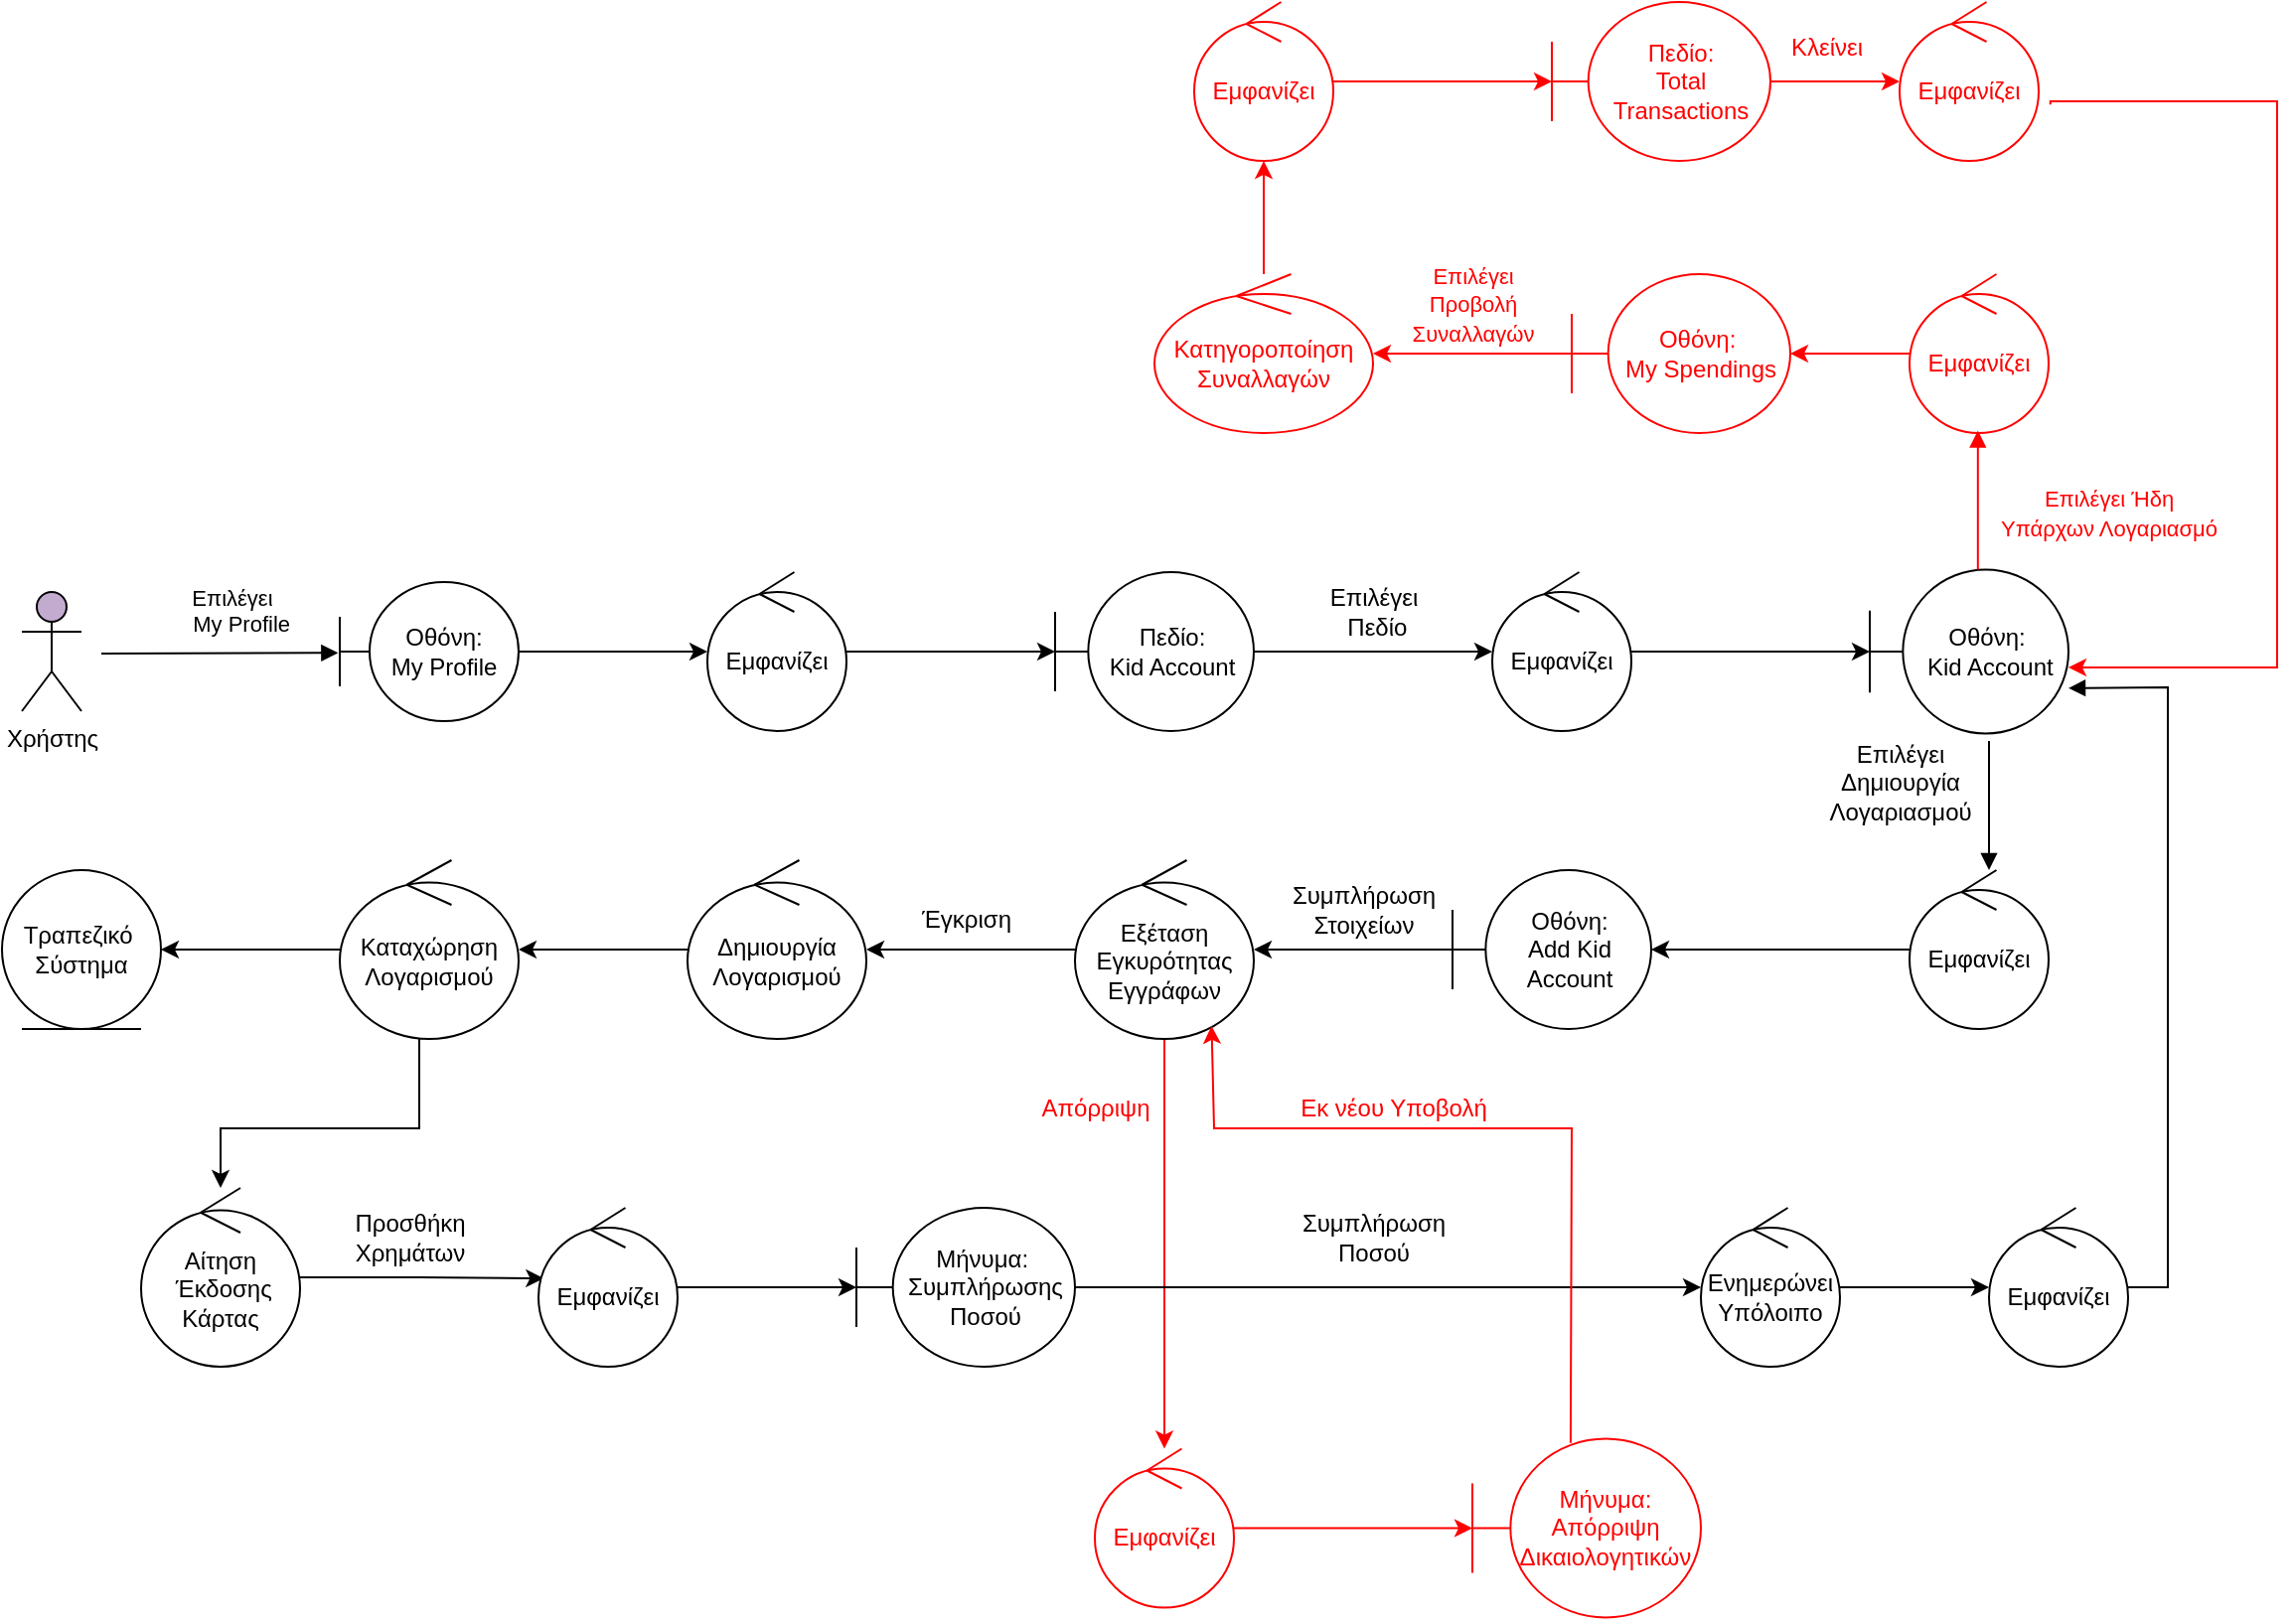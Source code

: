 <mxfile version="19.0.1" type="github"><diagram id="FDVxME0T01UYc1WOMeOi" name="Page-1"><mxGraphModel dx="2226" dy="1181" grid="0" gridSize="10" guides="1" tooltips="1" connect="1" arrows="1" fold="1" page="0" pageScale="1" pageWidth="827" pageHeight="1169" math="0" shadow="0"><root><mxCell id="0"/><mxCell id="1" parent="0"/><mxCell id="zEHBvPfWzIBSS7Pj6Xp0-11" value="" style="edgeStyle=orthogonalEdgeStyle;rounded=0;orthogonalLoop=1;jettySize=auto;html=1;fontColor=#000000;strokeColor=#000000;" parent="1" source="X69peHiCB9CW4q-i3S14-1" target="X69peHiCB9CW4q-i3S14-11" edge="1"><mxGeometry relative="1" as="geometry"/></mxCell><mxCell id="X69peHiCB9CW4q-i3S14-1" value="Οθόνη:&lt;br&gt;My Profile" style="shape=umlBoundary;whiteSpace=wrap;html=1;" parent="1" vertex="1"><mxGeometry x="120" y="205" width="90" height="70" as="geometry"/></mxCell><mxCell id="X69peHiCB9CW4q-i3S14-2" value="Επιλέγει&amp;nbsp;&lt;br&gt;&amp;nbsp; My Profile" style="html=1;verticalAlign=bottom;endArrow=block;rounded=0;entryX=-0.009;entryY=0.509;entryDx=0;entryDy=0;entryPerimeter=0;" parent="1" target="X69peHiCB9CW4q-i3S14-1" edge="1"><mxGeometry x="0.136" y="6" width="80" relative="1" as="geometry"><mxPoint y="241" as="sourcePoint"/><mxPoint x="80" y="239.5" as="targetPoint"/><Array as="points"><mxPoint y="241"/></Array><mxPoint as="offset"/></mxGeometry></mxCell><mxCell id="X69peHiCB9CW4q-i3S14-3" value="Χρήστης" style="shape=umlActor;verticalLabelPosition=bottom;verticalAlign=top;html=1;outlineConnect=0;fillColor=#C3ABD0;" parent="1" vertex="1"><mxGeometry x="-40" y="210" width="30" height="60" as="geometry"/></mxCell><mxCell id="zEHBvPfWzIBSS7Pj6Xp0-13" value="" style="edgeStyle=orthogonalEdgeStyle;rounded=0;orthogonalLoop=1;jettySize=auto;html=1;fontColor=#000000;strokeColor=#000000;" parent="1" source="X69peHiCB9CW4q-i3S14-4" edge="1"><mxGeometry relative="1" as="geometry"><mxPoint x="700" y="240" as="targetPoint"/></mxGeometry></mxCell><mxCell id="X69peHiCB9CW4q-i3S14-4" value="Πεδίο:&lt;br&gt;Kid Account" style="shape=umlBoundary;whiteSpace=wrap;html=1;" parent="1" vertex="1"><mxGeometry x="480" y="200" width="100" height="80" as="geometry"/></mxCell><mxCell id="X69peHiCB9CW4q-i3S14-8" value="Επιλέγει&lt;br&gt;&amp;nbsp;Πεδίο" style="text;html=1;align=center;verticalAlign=middle;resizable=0;points=[];autosize=1;strokeColor=none;fillColor=none;" parent="1" vertex="1"><mxGeometry x="610" y="205" width="60" height="30" as="geometry"/></mxCell><mxCell id="zEHBvPfWzIBSS7Pj6Xp0-14" value="" style="edgeStyle=orthogonalEdgeStyle;rounded=0;orthogonalLoop=1;jettySize=auto;html=1;fontColor=#000000;strokeColor=#000000;" parent="1" source="X69peHiCB9CW4q-i3S14-12" target="X69peHiCB9CW4q-i3S14-13" edge="1"><mxGeometry relative="1" as="geometry"/></mxCell><mxCell id="X69peHiCB9CW4q-i3S14-12" value="Εμφανίζει" style="ellipse;shape=umlControl;whiteSpace=wrap;html=1;" parent="1" vertex="1"><mxGeometry x="700" y="200" width="70" height="80" as="geometry"/></mxCell><mxCell id="X69peHiCB9CW4q-i3S14-13" value="Οθόνη:&lt;br&gt;&amp;nbsp;Kid Account" style="shape=umlBoundary;whiteSpace=wrap;html=1;" parent="1" vertex="1"><mxGeometry x="890" y="198.75" width="100" height="82.5" as="geometry"/></mxCell><mxCell id="X69peHiCB9CW4q-i3S14-17" value="Επιλέγει &lt;br&gt;Δημιουργία &lt;br&gt;Λογαριασμού" style="text;html=1;align=center;verticalAlign=middle;resizable=0;points=[];autosize=1;strokeColor=none;fillColor=none;" parent="1" vertex="1"><mxGeometry x="860" y="281.25" width="90" height="50" as="geometry"/></mxCell><mxCell id="zEHBvPfWzIBSS7Pj6Xp0-15" value="" style="edgeStyle=orthogonalEdgeStyle;rounded=0;orthogonalLoop=1;jettySize=auto;html=1;fontColor=#000000;strokeColor=#000000;" parent="1" source="X69peHiCB9CW4q-i3S14-18" target="X69peHiCB9CW4q-i3S14-22" edge="1"><mxGeometry relative="1" as="geometry"/></mxCell><mxCell id="X69peHiCB9CW4q-i3S14-18" value="Εμφανίζει" style="ellipse;shape=umlControl;whiteSpace=wrap;html=1;" parent="1" vertex="1"><mxGeometry x="910" y="350" width="70" height="80" as="geometry"/></mxCell><mxCell id="X69peHiCB9CW4q-i3S14-19" value="" style="html=1;verticalAlign=bottom;endArrow=block;rounded=0;" parent="1" edge="1"><mxGeometry width="80" relative="1" as="geometry"><mxPoint x="950" y="285" as="sourcePoint"/><mxPoint x="950" y="350" as="targetPoint"/></mxGeometry></mxCell><mxCell id="zEHBvPfWzIBSS7Pj6Xp0-16" value="" style="edgeStyle=orthogonalEdgeStyle;rounded=0;orthogonalLoop=1;jettySize=auto;html=1;fontColor=#000000;strokeColor=#000000;entryX=1;entryY=0.5;entryDx=0;entryDy=0;entryPerimeter=0;" parent="1" source="X69peHiCB9CW4q-i3S14-22" target="X69peHiCB9CW4q-i3S14-25" edge="1"><mxGeometry relative="1" as="geometry"/></mxCell><mxCell id="X69peHiCB9CW4q-i3S14-22" value="Οθόνη:&lt;br&gt;Add Kid&lt;br&gt;Account" style="shape=umlBoundary;whiteSpace=wrap;html=1;" parent="1" vertex="1"><mxGeometry x="680" y="350" width="100" height="80" as="geometry"/></mxCell><mxCell id="zEHBvPfWzIBSS7Pj6Xp0-17" value="" style="edgeStyle=orthogonalEdgeStyle;rounded=0;orthogonalLoop=1;jettySize=auto;html=1;fontColor=#000000;strokeColor=#000000;" parent="1" source="X69peHiCB9CW4q-i3S14-25" target="X69peHiCB9CW4q-i3S14-28" edge="1"><mxGeometry relative="1" as="geometry"/></mxCell><mxCell id="zEHBvPfWzIBSS7Pj6Xp0-35" value="" style="edgeStyle=orthogonalEdgeStyle;rounded=0;orthogonalLoop=1;jettySize=auto;html=1;fontColor=#000000;strokeColor=#FF0000;" parent="1" source="X69peHiCB9CW4q-i3S14-25" target="zEHBvPfWzIBSS7Pj6Xp0-33" edge="1"><mxGeometry relative="1" as="geometry"/></mxCell><mxCell id="X69peHiCB9CW4q-i3S14-25" value="Εξέταση Εγκυρότητας Εγγράφων" style="ellipse;shape=umlControl;whiteSpace=wrap;html=1;" parent="1" vertex="1"><mxGeometry x="490" y="345" width="90" height="90" as="geometry"/></mxCell><mxCell id="zEHBvPfWzIBSS7Pj6Xp0-18" value="" style="edgeStyle=orthogonalEdgeStyle;rounded=0;orthogonalLoop=1;jettySize=auto;html=1;fontColor=#000000;strokeColor=#000000;" parent="1" source="X69peHiCB9CW4q-i3S14-28" target="X69peHiCB9CW4q-i3S14-34" edge="1"><mxGeometry relative="1" as="geometry"/></mxCell><mxCell id="X69peHiCB9CW4q-i3S14-28" value="Δημιουργία&lt;br&gt;Λογαρισμού" style="ellipse;shape=umlControl;whiteSpace=wrap;html=1;" parent="1" vertex="1"><mxGeometry x="295" y="345" width="90" height="90" as="geometry"/></mxCell><mxCell id="zEHBvPfWzIBSS7Pj6Xp0-19" value="" style="edgeStyle=orthogonalEdgeStyle;rounded=0;orthogonalLoop=1;jettySize=auto;html=1;fontColor=#000000;strokeColor=#000000;" parent="1" source="X69peHiCB9CW4q-i3S14-34" target="X69peHiCB9CW4q-i3S14-35" edge="1"><mxGeometry relative="1" as="geometry"/></mxCell><mxCell id="zEHBvPfWzIBSS7Pj6Xp0-20" value="" style="edgeStyle=orthogonalEdgeStyle;rounded=0;orthogonalLoop=1;jettySize=auto;html=1;fontColor=#000000;strokeColor=#000000;" parent="1" source="X69peHiCB9CW4q-i3S14-34" target="X69peHiCB9CW4q-i3S14-39" edge="1"><mxGeometry relative="1" as="geometry"><Array as="points"><mxPoint x="160" y="480"/><mxPoint x="60" y="480"/></Array></mxGeometry></mxCell><mxCell id="X69peHiCB9CW4q-i3S14-34" value="Καταχώρηση&lt;br&gt;Λογαρισμού" style="ellipse;shape=umlControl;whiteSpace=wrap;html=1;" parent="1" vertex="1"><mxGeometry x="120" y="345" width="90" height="90" as="geometry"/></mxCell><mxCell id="X69peHiCB9CW4q-i3S14-35" value="Τραπεζικό&amp;nbsp;&lt;br&gt;Σύστημα" style="ellipse;shape=umlEntity;whiteSpace=wrap;html=1;" parent="1" vertex="1"><mxGeometry x="-50" y="350" width="80" height="80" as="geometry"/></mxCell><mxCell id="zEHBvPfWzIBSS7Pj6Xp0-21" value="" style="edgeStyle=orthogonalEdgeStyle;rounded=0;orthogonalLoop=1;jettySize=auto;html=1;fontColor=#000000;strokeColor=#000000;entryX=0.038;entryY=0.444;entryDx=0;entryDy=0;entryPerimeter=0;" parent="1" source="X69peHiCB9CW4q-i3S14-39" target="zEHBvPfWzIBSS7Pj6Xp0-6" edge="1"><mxGeometry relative="1" as="geometry"/></mxCell><mxCell id="X69peHiCB9CW4q-i3S14-39" value="Αίτηση&lt;br&gt;&amp;nbsp;Έκδοσης&lt;br&gt;Κάρτας" style="ellipse;shape=umlControl;whiteSpace=wrap;html=1;" parent="1" vertex="1"><mxGeometry x="20" y="510" width="80" height="90" as="geometry"/></mxCell><mxCell id="X69peHiCB9CW4q-i3S14-41" value="Εμφανίζει" style="ellipse;shape=umlControl;whiteSpace=wrap;html=1;" parent="1" vertex="1"><mxGeometry x="950" y="520" width="70" height="80" as="geometry"/></mxCell><mxCell id="X69peHiCB9CW4q-i3S14-43" value="" style="html=1;verticalAlign=bottom;endArrow=block;rounded=0;entryX=1;entryY=0.723;entryDx=0;entryDy=0;entryPerimeter=0;" parent="1" source="X69peHiCB9CW4q-i3S14-41" edge="1" target="X69peHiCB9CW4q-i3S14-13"><mxGeometry width="80" relative="1" as="geometry"><mxPoint x="455" y="660" as="sourcePoint"/><mxPoint x="990" y="240" as="targetPoint"/><Array as="points"><mxPoint x="1040" y="560"/><mxPoint x="1040" y="450"/><mxPoint x="1040" y="258"/></Array></mxGeometry></mxCell><mxCell id="zEHBvPfWzIBSS7Pj6Xp0-26" value="" style="edgeStyle=orthogonalEdgeStyle;rounded=0;orthogonalLoop=1;jettySize=auto;html=1;fontColor=#000000;strokeColor=#FF0000;" parent="1" source="X69peHiCB9CW4q-i3S14-47" target="X69peHiCB9CW4q-i3S14-50" edge="1"><mxGeometry relative="1" as="geometry"/></mxCell><mxCell id="X69peHiCB9CW4q-i3S14-47" value="&lt;font color=&quot;#ff0000&quot;&gt;Εμφανίζει&lt;/font&gt;" style="ellipse;shape=umlControl;whiteSpace=wrap;html=1;strokeColor=#FF0000;" parent="1" vertex="1"><mxGeometry x="910" y="50" width="70" height="80" as="geometry"/></mxCell><mxCell id="X69peHiCB9CW4q-i3S14-48" value="" style="html=1;verticalAlign=bottom;endArrow=block;rounded=0;fontColor=#FF0000;strokeColor=#FF0000;" parent="1" edge="1"><mxGeometry width="80" relative="1" as="geometry"><mxPoint x="944.41" y="198.75" as="sourcePoint"/><mxPoint x="944.41" y="128.75" as="targetPoint"/><Array as="points"><mxPoint x="944.41" y="139.75"/></Array></mxGeometry></mxCell><mxCell id="X69peHiCB9CW4q-i3S14-59" value="" style="edgeStyle=orthogonalEdgeStyle;rounded=0;orthogonalLoop=1;jettySize=auto;html=1;fontColor=#FF0000;strokeColor=#FF0000;" parent="1" source="X69peHiCB9CW4q-i3S14-50" target="X69peHiCB9CW4q-i3S14-52" edge="1"><mxGeometry relative="1" as="geometry"/></mxCell><mxCell id="X69peHiCB9CW4q-i3S14-50" value="Οθόνη:&amp;nbsp;&lt;br&gt;My Spendings" style="shape=umlBoundary;whiteSpace=wrap;html=1;fontColor=#FF0000;strokeColor=#FF0000;" parent="1" vertex="1"><mxGeometry x="740" y="50" width="110" height="80" as="geometry"/></mxCell><mxCell id="X69peHiCB9CW4q-i3S14-60" value="" style="edgeStyle=orthogonalEdgeStyle;rounded=0;orthogonalLoop=1;jettySize=auto;html=1;fontColor=#FF0000;strokeColor=#FF0000;" parent="1" source="X69peHiCB9CW4q-i3S14-52" target="X69peHiCB9CW4q-i3S14-53" edge="1"><mxGeometry relative="1" as="geometry"/></mxCell><mxCell id="X69peHiCB9CW4q-i3S14-52" value="&lt;font color=&quot;#ff0000&quot;&gt;Κατηγοροποίηση&lt;br&gt;Συναλλαγών&lt;br&gt;&lt;/font&gt;" style="ellipse;shape=umlControl;whiteSpace=wrap;html=1;strokeColor=#FF0000;" parent="1" vertex="1"><mxGeometry x="530" y="50" width="110" height="80" as="geometry"/></mxCell><mxCell id="X69peHiCB9CW4q-i3S14-61" value="" style="edgeStyle=orthogonalEdgeStyle;rounded=0;orthogonalLoop=1;jettySize=auto;html=1;fontColor=#FF0000;strokeColor=#FF0000;" parent="1" source="X69peHiCB9CW4q-i3S14-53" target="X69peHiCB9CW4q-i3S14-54" edge="1"><mxGeometry relative="1" as="geometry"/></mxCell><mxCell id="X69peHiCB9CW4q-i3S14-53" value="&lt;font color=&quot;#ff0000&quot;&gt;Εμφανίζει&lt;/font&gt;" style="ellipse;shape=umlControl;whiteSpace=wrap;html=1;strokeColor=#FF0000;" parent="1" vertex="1"><mxGeometry x="550" y="-87" width="70" height="80" as="geometry"/></mxCell><mxCell id="X69peHiCB9CW4q-i3S14-62" value="" style="edgeStyle=orthogonalEdgeStyle;rounded=0;orthogonalLoop=1;jettySize=auto;html=1;fontColor=#FF0000;strokeColor=#FF0000;" parent="1" source="X69peHiCB9CW4q-i3S14-54" target="X69peHiCB9CW4q-i3S14-56" edge="1"><mxGeometry relative="1" as="geometry"/></mxCell><mxCell id="X69peHiCB9CW4q-i3S14-54" value="Πεδίο: &lt;br&gt;Total&lt;br&gt;Transactions" style="shape=umlBoundary;whiteSpace=wrap;html=1;fontColor=#FF0000;strokeColor=#FF0000;" parent="1" vertex="1"><mxGeometry x="730" y="-87" width="110" height="80" as="geometry"/></mxCell><mxCell id="X69peHiCB9CW4q-i3S14-56" value="&lt;font color=&quot;#ff0000&quot;&gt;Εμφανίζει&lt;/font&gt;" style="ellipse;shape=umlControl;whiteSpace=wrap;html=1;strokeColor=#FF0000;" parent="1" vertex="1"><mxGeometry x="905" y="-87" width="70" height="80" as="geometry"/></mxCell><mxCell id="zEHBvPfWzIBSS7Pj6Xp0-24" value="" style="edgeStyle=orthogonalEdgeStyle;rounded=0;orthogonalLoop=1;jettySize=auto;html=1;fontColor=#000000;strokeColor=#000000;" parent="1" source="iKFVgbuAEErT9czC_Uv5-1" target="iKFVgbuAEErT9czC_Uv5-6" edge="1"><mxGeometry relative="1" as="geometry"/></mxCell><mxCell id="iKFVgbuAEErT9czC_Uv5-1" value="&lt;font color=&quot;#000000&quot;&gt;Μήνυμα:&amp;nbsp;&lt;br&gt;Συμπλήρωσης Ποσού&lt;/font&gt;" style="shape=umlBoundary;whiteSpace=wrap;html=1;fontColor=#FF0000;strokeColor=#000000;" parent="1" vertex="1"><mxGeometry x="380" y="520" width="110" height="80" as="geometry"/></mxCell><mxCell id="zEHBvPfWzIBSS7Pj6Xp0-25" value="" style="edgeStyle=orthogonalEdgeStyle;rounded=0;orthogonalLoop=1;jettySize=auto;html=1;fontColor=#000000;strokeColor=#000000;" parent="1" source="iKFVgbuAEErT9czC_Uv5-6" target="X69peHiCB9CW4q-i3S14-41" edge="1"><mxGeometry relative="1" as="geometry"/></mxCell><mxCell id="iKFVgbuAEErT9czC_Uv5-6" value="Ενημερώνει Υπόλοιπο" style="ellipse;shape=umlControl;whiteSpace=wrap;html=1;strokeColor=#000000;" parent="1" vertex="1"><mxGeometry x="805" y="520" width="70" height="80" as="geometry"/></mxCell><mxCell id="zEHBvPfWzIBSS7Pj6Xp0-2" value="&lt;font color=&quot;#000000&quot;&gt;Συμπλήρωση &lt;br&gt;Στοιχείων&lt;/font&gt;" style="text;html=1;align=center;verticalAlign=middle;resizable=0;points=[];autosize=1;strokeColor=none;fillColor=none;fontColor=#FF0000;" parent="1" vertex="1"><mxGeometry x="590" y="355" width="90" height="30" as="geometry"/></mxCell><mxCell id="zEHBvPfWzIBSS7Pj6Xp0-22" value="" style="edgeStyle=orthogonalEdgeStyle;rounded=0;orthogonalLoop=1;jettySize=auto;html=1;fontColor=#000000;strokeColor=#000000;" parent="1" source="zEHBvPfWzIBSS7Pj6Xp0-6" target="iKFVgbuAEErT9czC_Uv5-1" edge="1"><mxGeometry relative="1" as="geometry"/></mxCell><mxCell id="zEHBvPfWzIBSS7Pj6Xp0-6" value="Εμφανίζει" style="ellipse;shape=umlControl;whiteSpace=wrap;html=1;" parent="1" vertex="1"><mxGeometry x="220" y="520" width="70" height="80" as="geometry"/></mxCell><mxCell id="zEHBvPfWzIBSS7Pj6Xp0-7" value="Προσθήκη &lt;br&gt;Χρημάτων" style="text;html=1;align=center;verticalAlign=middle;resizable=0;points=[];autosize=1;strokeColor=none;fillColor=none;fontColor=#000000;" parent="1" vertex="1"><mxGeometry x="120" y="520" width="70" height="30" as="geometry"/></mxCell><mxCell id="zEHBvPfWzIBSS7Pj6Xp0-9" value="Συμπλήρωση &lt;br&gt;Ποσού" style="text;html=1;align=center;verticalAlign=middle;resizable=0;points=[];autosize=1;strokeColor=none;fillColor=none;fontColor=#000000;" parent="1" vertex="1"><mxGeometry x="595" y="520" width="90" height="30" as="geometry"/></mxCell><mxCell id="zEHBvPfWzIBSS7Pj6Xp0-12" value="" style="edgeStyle=orthogonalEdgeStyle;rounded=0;orthogonalLoop=1;jettySize=auto;html=1;fontColor=#000000;strokeColor=#000000;" parent="1" source="X69peHiCB9CW4q-i3S14-11" target="X69peHiCB9CW4q-i3S14-4" edge="1"><mxGeometry relative="1" as="geometry"/></mxCell><mxCell id="X69peHiCB9CW4q-i3S14-11" value="Εμφανίζει" style="ellipse;shape=umlControl;whiteSpace=wrap;html=1;" parent="1" vertex="1"><mxGeometry x="305" y="200" width="70" height="80" as="geometry"/></mxCell><mxCell id="zEHBvPfWzIBSS7Pj6Xp0-27" value="&lt;span style=&quot;color: rgb(255, 0, 0); font-size: 11px;&quot;&gt;Επιλέγει &lt;br&gt;Προβολή &lt;br&gt;Συναλλαγών&lt;/span&gt;" style="text;html=1;align=center;verticalAlign=middle;resizable=0;points=[];autosize=1;strokeColor=none;fillColor=none;fontColor=#000000;" parent="1" vertex="1"><mxGeometry x="650" y="40" width="80" height="50" as="geometry"/></mxCell><mxCell id="zEHBvPfWzIBSS7Pj6Xp0-28" value="&lt;font color=&quot;#ff0000&quot;&gt;Κλείνει&lt;/font&gt;" style="text;html=1;align=center;verticalAlign=middle;resizable=0;points=[];autosize=1;strokeColor=none;fillColor=none;fontColor=#000000;" parent="1" vertex="1"><mxGeometry x="843" y="-74" width="50" height="20" as="geometry"/></mxCell><mxCell id="zEHBvPfWzIBSS7Pj6Xp0-31" value="&lt;span style=&quot;font-size: 11px;&quot;&gt;Επιλέγει Ήδη &lt;br&gt;Υπάρχων Λογαριασμό&lt;/span&gt;" style="text;html=1;align=center;verticalAlign=middle;resizable=0;points=[];autosize=1;strokeColor=none;fillColor=none;fontColor=#FF0000;" parent="1" vertex="1"><mxGeometry x="950" y="150" width="120" height="40" as="geometry"/></mxCell><mxCell id="zEHBvPfWzIBSS7Pj6Xp0-32" value="&lt;font color=&quot;#000000&quot;&gt;Έγκριση&lt;/font&gt;" style="text;html=1;align=center;verticalAlign=middle;resizable=0;points=[];autosize=1;strokeColor=none;fillColor=none;fontColor=#FF0000;" parent="1" vertex="1"><mxGeometry x="405" y="365" width="60" height="20" as="geometry"/></mxCell><mxCell id="zEHBvPfWzIBSS7Pj6Xp0-36" value="" style="edgeStyle=orthogonalEdgeStyle;rounded=0;orthogonalLoop=1;jettySize=auto;html=1;fontColor=#000000;strokeColor=#FF0000;" parent="1" source="zEHBvPfWzIBSS7Pj6Xp0-33" target="zEHBvPfWzIBSS7Pj6Xp0-34" edge="1"><mxGeometry relative="1" as="geometry"/></mxCell><mxCell id="zEHBvPfWzIBSS7Pj6Xp0-33" value="&lt;font color=&quot;#ff0000&quot;&gt;Εμφανίζει&lt;/font&gt;" style="ellipse;shape=umlControl;whiteSpace=wrap;html=1;strokeColor=#FF0000;" parent="1" vertex="1"><mxGeometry x="500" y="641.25" width="70" height="80" as="geometry"/></mxCell><mxCell id="zEHBvPfWzIBSS7Pj6Xp0-34" value="&lt;font color=&quot;#ff0000&quot;&gt;Μήνυμα: Απόρριψη Δικαιολογητικών&lt;/font&gt;" style="shape=umlBoundary;whiteSpace=wrap;html=1;strokeColor=#FF0000;" parent="1" vertex="1"><mxGeometry x="690" y="636.25" width="115" height="90" as="geometry"/></mxCell><mxCell id="zEHBvPfWzIBSS7Pj6Xp0-37" value="&lt;font color=&quot;#ff0000&quot;&gt;Απόρριψη&lt;/font&gt;" style="text;html=1;align=center;verticalAlign=middle;resizable=0;points=[];autosize=1;strokeColor=none;fillColor=none;fontColor=#000000;" parent="1" vertex="1"><mxGeometry x="465" y="460" width="70" height="20" as="geometry"/></mxCell><mxCell id="zEHBvPfWzIBSS7Pj6Xp0-38" value="" style="endArrow=classic;html=1;rounded=0;fontColor=#FF0000;strokeColor=#FF0000;entryX=0.764;entryY=0.927;entryDx=0;entryDy=0;entryPerimeter=0;exitX=0.43;exitY=0.023;exitDx=0;exitDy=0;exitPerimeter=0;" parent="1" source="zEHBvPfWzIBSS7Pj6Xp0-34" target="X69peHiCB9CW4q-i3S14-25" edge="1"><mxGeometry width="50" height="50" relative="1" as="geometry"><mxPoint x="730" y="630" as="sourcePoint"/><mxPoint x="400" y="410" as="targetPoint"/><Array as="points"><mxPoint x="740" y="480"/><mxPoint x="560" y="480"/></Array></mxGeometry></mxCell><mxCell id="zEHBvPfWzIBSS7Pj6Xp0-39" value="Εκ νέου Υποβολή" style="text;html=1;align=center;verticalAlign=middle;resizable=0;points=[];autosize=1;strokeColor=none;fillColor=none;fontColor=#FF0000;" parent="1" vertex="1"><mxGeometry x="595" y="460" width="110" height="20" as="geometry"/></mxCell><mxCell id="2WldFP_5w4Xh79QIpqUg-2" value="" style="edgeStyle=orthogonalEdgeStyle;rounded=0;orthogonalLoop=1;jettySize=auto;html=1;fontColor=#FF0000;strokeColor=#FF0000;exitX=1.084;exitY=0.646;exitDx=0;exitDy=0;exitPerimeter=0;entryX=1;entryY=0.597;entryDx=0;entryDy=0;entryPerimeter=0;" edge="1" parent="1" source="X69peHiCB9CW4q-i3S14-56" target="X69peHiCB9CW4q-i3S14-13"><mxGeometry relative="1" as="geometry"><mxPoint x="630" y="-37" as="sourcePoint"/><mxPoint x="1261" y="39" as="targetPoint"/><Array as="points"><mxPoint x="981" y="-37"/><mxPoint x="1095" y="-37"/><mxPoint x="1095" y="248"/></Array></mxGeometry></mxCell></root></mxGraphModel></diagram></mxfile>